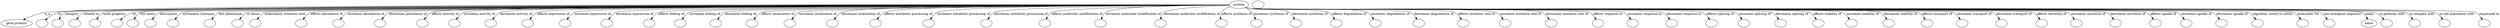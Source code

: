 digraph {
	graph [bb="0,0,9263.6,122"];
	node [label="\N"];
	protein	 [height=0.5,
		label=protein,
		pos="4633,104",
		width=0.97656];
	"gene product"	 [height=0.5,
		pos="56.025,18",
		width=1.5563];
	protein -> "gene product"	 [label=is_a,
		lp="193.3,61",
		pos="e,85.486,33.379 4597.8,103.9 4186,102.67 296.39,90.54 181.47,68 151.21,62.064 118.93,49.028 94.689,37.754"];
	id	 [color=black,
		height=0.5,
		label="",
		pos="157.03,18",
		width=0.75];
	protein -> id	 [color=black,
		label=id,
		lp="244.47,61",
		pos="e,174.04,32.368 4597.6,103.98 4187.5,103.67 349.18,99.969 238.14,68 217.8,62.147 197.54,49.662 182.36,38.633",
		style=solid];
	category	 [color=black,
		height=0.5,
		label="",
		pos="229.03,18",
		width=0.75];
	protein -> category	 [color=black,
		label=category,
		lp="295.12,61",
		pos="e,238.18,35.327 4597.7,103.91 4186.6,102.88 322.7,92.502 270.83,68 259.87,62.819 250.75,53.212 243.87,43.792",
		style=solid];
	"related to"	 [color=black,
		height=0.5,
		label="",
		pos="301.03,18",
		width=0.75];
	protein -> "related to"	 [color=black,
		label="related to",
		lp="366.26,61",
		pos="e,309.13,35.288 4597.6,103.92 4189.6,102.94 390.08,93.119 339.55,68 329.14,62.825 320.74,53.351 314.48,44.031",
		style=solid];
	"node property"	 [color=black,
		height=0.5,
		label="",
		pos="374.03,18",
		width=0.75];
	protein -> "node property"	 [color=black,
		label="node property",
		lp="452.1,61",
		pos="e,382.23,35.291 4597.6,103.91 4193.4,102.87 462.58,92.579 412.88,68 402.43,62.829 393.97,53.356 387.64,44.036",
		style=solid];
	iri	 [color=black,
		height=0.5,
		label="",
		pos="446.03,18",
		width=0.75];
	protein -> iri	 [color=black,
		label=iri,
		lp="531.25,61",
		pos="e,462.43,32.359 4597.8,103.96 4203.6,103.51 627.98,98.605 524.58,68 504.76,62.131 485.13,49.646 470.46,38.621",
		style=solid];
	"full name"	 [color=black,
		height=0.5,
		label="",
		pos="518.03,18",
		width=0.75];
	protein -> "full name"	 [color=black,
		label="full name",
		lp="584.65,61",
		pos="e,526.52,35.301 4597.6,103.9 4201,102.73 605.83,91.456 557.77,68 547.09,62.787 538.38,53.174 531.87,43.759",
		style=solid];
	description	 [color=black,
		height=0.5,
		label="",
		pos="590.03,18",
		width=0.75];
	protein -> description	 [color=black,
		label=description,
		lp="664.13,61",
		pos="e,599.49,35.334 4597.7,103.88 4205.4,102.57 680.38,90.156 632.82,68 621.72,62.828 612.41,53.222 605.34,43.801",
		style=solid];
	"systematic synonym"	 [color=black,
		height=0.5,
		label="",
		pos="672.03,18",
		width=0.75];
	protein -> "systematic synonym"	 [color=black,
		label="systematic synonym",
		lp="775.99,61",
		pos="e,682.18,34.869 4597.8,103.87 4211,102.41 765,88.823 718.09,68 706.24,62.741 696.08,52.791 688.34,43.144",
		style=solid];
	"has phenotype"	 [color=black,
		height=0.5,
		label="",
		pos="809.03,18",
		width=0.75];
	protein -> "has phenotype"	 [color=black,
		label="has phenotype",
		lp="895.27,61",
		pos="e,819.02,34.863 4597.6,103.86 4217.1,102.31 899.7,88.212 854.55,68 842.78,62.732 832.73,52.782 825.09,43.136",
		style=solid];
	"in taxon"	 [color=black,
		height=0.5,
		label="",
		pos="910.03,18",
		width=0.75];
	protein -> "in taxon"	 [color=black,
		label="in taxon",
		lp="981.77,61",
		pos="e,920.93,34.887 4597.7,103.84 4223.5,102.14 1002.7,86.949 958.53,68 946.2,62.711 935.45,52.617 927.22,42.875",
		style=solid];
	"molecularly interacts with"	 [color=black,
		height=0.5,
		label="",
		pos="982.03,18",
		width=0.75];
	protein -> "molecularly interacts with"	 [color=black,
		label="molecularly interacts with",
		lp="1099.1,61",
		pos="e,991.82,35.34 4597.8,103.85 4227.7,102.21 1068.7,87.685 1025.9,68 1014.5,62.783 1004.9,53.034 997.62,43.52",
		style=solid];
	"affects abundance of"	 [color=black,
		height=0.5,
		label="",
		pos="1149,18",
		width=0.75];
	protein -> "affects abundance of"	 [color=black,
		label="affects abundance of",
		lp="1253.8,61",
		pos="e,1159.3,34.867 4597.8,103.82 4237.4,101.99 1236.5,86.155 1195.5,68 1183.6,62.737 1173.3,52.787 1165.5,43.141",
		style=solid];
	"increases abundance of"	 [color=black,
		height=0.5,
		label="",
		pos="1288,18",
		width=0.75];
	protein -> "increases abundance of"	 [color=black,
		label="increases abundance of",
		lp="1399.9,61",
		pos="e,1298.2,34.863 4597.8,103.81 4245.9,101.86 1373.5,85.46 1334.2,68 1322.3,62.732 1312.2,52.781 1304.4,43.135",
		style=solid];
	"decreases abundance of"	 [color=black,
		height=0.5,
		label="",
		pos="1441,18",
		width=0.75];
	protein -> "decreases abundance of"	 [color=black,
		label="decreases abundance of",
		lp="1553.1,61",
		pos="e,1451.1,34.857 4597.8,103.99 4257.2,103.81 1561.6,101.39 1486.9,68 1475.1,62.725 1465,52.773 1457.2,43.129",
		style=solid];
	"affects activity of"	 [color=black,
		height=0.5,
		label="",
		pos="1596,18",
		width=0.75];
	protein -> "affects activity of"	 [color=black,
		label="affects activity of",
		lp="1691.9,61",
		pos="e,1606.3,34.858 4597.7,103.96 4266.4,103.57 1713.3,99.532 1642.3,68 1630.4,62.726 1620.2,52.775 1612.5,43.13",
		style=solid];
	"increases activity of"	 [color=black,
		height=0.5,
		label="",
		pos="1717,18",
		width=0.75];
	protein -> "increases activity of"	 [color=black,
		label="increases activity of",
		lp="1820,61",
		pos="e,1727.2,34.854 4597.6,103.95 4273.5,103.4 1831.1,98.319 1763.1,68 1751.2,62.721 1741.1,52.768 1733.3,43.124",
		style=solid];
	"decreases activity of"	 [color=black,
		height=0.5,
		label="",
		pos="1852,18",
		width=0.75];
	protein -> "decreases activity of"	 [color=black,
		label="decreases activity of",
		lp="1955.2,61",
		pos="e,1862.1,34.848 4597.8,103.93 4283.1,103.21 1962.4,96.985 1897.7,68 1886,62.713 1875.9,52.76 1868.2,43.117",
		style=solid];
	"affects expression of"	 [color=black,
		height=0.5,
		label="",
		pos="1989,18",
		width=0.75];
	protein -> "affects expression of"	 [color=black,
		label="affects expression of",
		lp="2093.8,61",
		pos="e,1999.3,34.851 4597.7,103.9 4291.5,102.96 2096.8,95.264 2035.4,68 2023.5,62.717 2013.3,52.764 2005.5,43.121",
		style=solid];
	"increases expression of"	 [color=black,
		height=0.5,
		label="",
		pos="2128,18",
		width=0.75];
	protein -> "increases expression of"	 [color=black,
		label="increases expression of",
		lp="2239.9,61",
		pos="e,2138.2,34.845 4597.7,103.87 4301,102.73 2232.1,93.853 2174.2,68 2162.3,62.709 2152.2,52.756 2144.4,43.114",
		style=solid];
	"decreases expression of"	 [color=black,
		height=0.5,
		label="",
		pos="2281,18",
		width=0.75];
	protein -> "decreases expression of"	 [color=black,
		label="decreases expression of",
		lp="2393.1,61",
		pos="e,2291.1,34.838 4597.7,103.84 4311.4,102.46 2381,92.306 2326.9,68 2315.1,62.7 2305,52.745 2297.3,43.104",
		style=solid];
	"affects folding of"	 [color=black,
		height=0.5,
		label="",
		pos="2436,18",
		width=0.75];
	protein -> "affects folding of"	 [color=black,
		label="affects folding of",
		lp="2530.1,61",
		pos="e,2446.1,34.833 4597.5,103.79 4321.7,102.15 2532.2,90.628 2481.9,68 2470.1,62.694 2460,52.737 2452.3,43.098",
		style=solid];
	"increases folding of"	 [color=black,
		height=0.5,
		label="",
		pos="2555,18",
		width=0.75];
	protein -> "increases folding of"	 [color=black,
		label="increases folding of",
		lp="2656.2,61",
		pos="e,2565.1,34.827 4597.8,103.76 4331.7,101.92 2648,89.421 2600.6,68 2588.9,62.685 2578.8,52.728 2571.1,43.09",
		style=solid];
	"decreases folding of"	 [color=black,
		height=0.5,
		label="",
		pos="2688,18",
		width=0.75];
	protein -> "decreases folding of"	 [color=black,
		label="decreases folding of",
		lp="2790.4,61",
		pos="e,2698,34.818 4597.7,103.72 4341.4,101.63 2777.4,88.065 2733.3,68 2721.6,62.674 2711.6,52.715 2704,43.079",
		style=solid];
	"affects localization of"	 [color=black,
		height=0.5,
		label="",
		pos="2824,18",
		width=0.75];
	protein -> "affects localization of"	 [color=black,
		label="affects localization of",
		lp="2929.5,61",
		pos="e,2833.9,34.809 4597.9,103.67 4352.9,101.31 2909.8,86.668 2869,68 2857.3,62.662 2847.4,52.702 2839.9,43.067",
		style=solid];
	"increases localization of"	 [color=black,
		height=0.5,
		label="",
		pos="2968,18",
		width=0.75];
	protein -> "increases localization of"	 [color=black,
		label="increases localization of",
		lp="3080.7,61",
		pos="e,2977.8,34.799 4597.8,103.6 4364.5,100.94 3050,85.158 3012.8,68 3001.1,62.649 2991.3,52.686 2983.8,43.054",
		style=solid];
	"decreases localization of"	 [color=black,
		height=0.5,
		label="",
		pos="3126,18",
		width=0.75];
	protein -> "decreases localization of"	 [color=black,
		label="decreases localization of",
		lp="3239.8,61",
		pos="e,3136,35.279 4597.6,103.93 4380.5,103.37 3237.1,98.964 3170.4,68 3159,62.707 3149.3,52.946 3141.9,43.444",
		style=solid];
	"affects metabolic processing of"	 [color=black,
		height=0.5,
		label="",
		pos="3287,18",
		width=0.75];
	protein -> "affects metabolic processing of"	 [color=black,
		label="affects metabolic processing of",
		lp="3417.2,61",
		pos="e,3296.5,35.25 4597.6,103.83 4394.8,102.77 3388.5,96.074 3329.7,68 3318.7,62.724 3309.4,53.101 3302.3,43.696",
		style=solid];
	"increases metabolic processing of"	 [color=black,
		height=0.5,
		label="",
		pos="3484,18",
		width=0.75];
	protein -> "increases metabolic processing of"	 [color=black,
		label="increases metabolic processing of",
		lp="3620.3,61",
		pos="e,3493.1,35.217 4597.6,103.66 4413.9,101.82 3574.7,92.107 3525.5,68 3514.6,62.683 3505.6,53.053 3498.8,43.653",
		style=solid];
	"decreases metabolic processing of"	 [color=black,
		height=0.5,
		label="",
		pos="3696,18",
		width=0.75];
	protein -> "decreases metabolic processing of"	 [color=black,
		label="decreases metabolic processing of",
		lp="3830.5,61",
		pos="e,3704.3,35.645 4597.9,103.43 4436.5,100.69 3773.1,88.247 3734.2,68 3724,62.732 3715.8,53.424 3709.6,44.256",
		style=solid];
	"affects molecular modification of"	 [color=black,
		height=0.5,
		label="",
		pos="3910,18",
		width=0.75];
	protein -> "affects molecular modification of"	 [color=black,
		label="affects molecular modification of",
		lp="4037,61",
		pos="e,3916.7,35.533 4597.6,103.04 4460.7,99.193 3971.7,84.377 3943.1,68 3933.8,62.71 3926.7,53.649 3921.4,44.682",
		style=solid];
	"increases molecular modification of"	 [color=black,
		height=0.5,
		label="",
		pos="4119,18",
		width=0.75];
	protein -> "increases molecular modification of"	 [color=black,
		label="increases molecular modification of",
		lp="4245.1,61",
		pos="e,4123.4,35.831 4597.7,103.37 4491.8,101.21 4182.3,92.81 4144.8,68 4136.8,62.678 4131.1,54.015 4127.1,45.383",
		style=solid];
	"decreases molecular modification of"	 [color=black,
		height=0.5,
		label="",
		pos="4342,18",
		width=0.75];
	protein -> "decreases molecular modification of"	 [color=black,
		label="decreases molecular modification of",
		lp="4460.3,61",
		pos="e,4343.3,36.414 4598.1,101.49 4528.3,96.177 4376.7,83.04 4358.5,68 4351.9,62.531 4347.9,54.352 4345.5,46.186",
		style=solid];
	"affects synthesis of"	 [color=black,
		height=0.5,
		label="",
		pos="4568,18",
		width=0.75];
	protein -> "affects synthesis of"	 [color=black,
		label="affects synthesis of",
		lp="4622.6,61",
		pos="e,4564.2,35.846 4602.7,94.58 4589.9,88.987 4576.4,80.482 4569,68 4565,61.442 4563.7,53.485 4563.6,45.865",
		style=solid];
	"increases synthesis of"	 [color=black,
		height=0.5,
		label="",
		pos="4698,18",
		width=0.75];
	protein -> "increases synthesis of"	 [color=black,
		label="increases synthesis of",
		lp="4745.7,61",
		pos="e,4692.5,35.72 4654.1,89.56 4661.7,83.556 4669.9,76.097 4676,68 4681.2,61.175 4685.4,52.969 4688.7,45.197",
		style=solid];
	"decreases synthesis of"	 [color=black,
		height=0.5,
		label="",
		pos="4842,18",
		width=0.75];
	protein -> "decreases synthesis of"	 [color=black,
		label="decreases synthesis of",
		lp="4885.8,61",
		pos="e,4835.3,35.689 4659.6,91.851 4665.3,89.632 4671.3,87.536 4677,86 4734.6,70.583 4759.7,100.09 4810,68 4818.8,62.404 4825.6,53.448 \
4830.7,44.651",
		style=solid];
	"affects degradation of"	 [color=black,
		height=0.5,
		label="",
		pos="4989,18",
		width=0.75];
	protein -> "affects degradation of"	 [color=black,
		label="affects degradation of",
		lp="5028.9,61",
		pos="e,4981,35.526 4659.1,91.725 4664.9,89.457 4671.1,87.374 4677,86 4736.7,72.227 4898.3,97.336 4952,68 4961.8,62.646 4969.8,53.448 \
4975.7,44.39",
		style=solid];
	"increases degradation of"	 [color=black,
		height=0.5,
		label="",
		pos="5134,18",
		width=0.75];
	protein -> "increases degradation of"	 [color=black,
		label="increases degradation of",
		lp="5180,61",
		pos="e,5125.4,35.157 4659.1,91.625 4664.9,89.363 4671.1,87.307 4677,86 4722.3,76.073 5052.7,88.987 5094,68 5104.7,62.608 5113.4,52.966 \
5120,43.578",
		style=solid];
	"decreases degradation of"	 [color=black,
		height=0.5,
		label="",
		pos="5293,18",
		width=0.75];
	protein -> "decreases degradation of"	 [color=black,
		label="decreases degradation of",
		lp="5339.2,61",
		pos="e,5284.1,35.217 4659.1,91.571 4664.9,89.313 4671.1,87.272 4677,86 4739.5,72.687 5194.7,96.242 5252,68 5262.8,62.684 5271.8,53.054 \
5278.5,43.654",
		style=solid];
	"affects mutation rate of"	 [color=black,
		height=0.5,
		label="",
		pos="5454,18",
		width=0.75];
	protein -> "affects mutation rate of"	 [color=black,
		label="affects mutation rate of",
		lp="5496,61",
		pos="e,5444.8,35.257 4659.1,91.54 4664.8,89.284 4671,87.252 4677,86 4757,69.258 5338.4,103.41 5412,68 5423,62.733 5432.1,53.111 5439,\
43.704",
		style=solid];
	"increases mutation rate of"	 [color=black,
		height=0.5,
		label="",
		pos="5607,18",
		width=0.75];
	protein -> "increases mutation rate of"	 [color=black,
		label="increases mutation rate of",
		lp="5656.1,61",
		pos="e,5597.8,35.276 4659.1,91.521 4664.8,89.266 4671,87.239 4677,86 4725.3,75.989 5520.5,89.294 5565,68 5576,62.756 5585.1,53.138 5592.1,\
43.728",
		style=solid];
	"decreases mutation rate of"	 [color=black,
		height=0.5,
		label="",
		pos="5774,18",
		width=0.75];
	protein -> "decreases mutation rate of"	 [color=black,
		label="decreases mutation rate of",
		lp="5824.3,61",
		pos="e,5764.8,35.29 4659.1,91.507 4664.8,89.252 4671,87.229 4677,86 4734.4,74.2 5679.1,93.212 5732,68 5743,62.774 5752.1,53.158 5759.1,\
43.746",
		style=solid];
	"affects response to"	 [color=black,
		height=0.5,
		label="",
		pos="5944,18",
		width=0.75];
	protein -> "affects response to"	 [color=black,
		label="affects response to",
		lp="5973,61",
		pos="e,5934.8,35.3 4659,91.496 4664.8,89.242 4671,87.222 4677,86 4743.7,72.378 5840.5,97.201 5902,68 5913,62.787 5922.1,53.173 5929.1,\
43.759",
		style=solid];
	"increases response to"	 [color=black,
		height=0.5,
		label="",
		pos="6071,18",
		width=0.75];
	protein -> "increases response to"	 [color=black,
		label="increases response to",
		lp="6107.1,61",
		pos="e,6061.8,35.307 4659,91.49 4664.8,89.236 4671,87.218 4677,86 4750.6,71.016 5961.1,100.18 6029,68 6040,62.794 6049.2,53.182 6056.1,\
43.766",
		style=solid];
	"decreases response to"	 [color=black,
		height=0.5,
		label="",
		pos="6212,18",
		width=0.75];
	protein -> "decreases response to"	 [color=black,
		label="decreases response to",
		lp="6249.3,61",
		pos="e,6202.8,35.312 4659,91.484 4664.8,89.231 4671,87.214 4677,86 4758.3,69.505 6095.1,103.49 6170,68 6181,62.801 6190.2,53.19 6197.1,\
43.773",
		style=solid];
	"affects splicing of"	 [color=black,
		height=0.5,
		label="",
		pos="6356,18",
		width=0.75];
	protein -> "affects splicing of"	 [color=black,
		label="affects splicing of",
		lp="6383.1,61",
		pos="e,6346.8,35.317 4659,91.479 4664.8,89.226 4671,87.211 4677,86 4721.6,76.981 6272.9,87.434 6314,68 6325,62.807 6334.2,53.197 6341.1,\
43.779",
		style=solid];
	"increases splicing of"	 [color=black,
		height=0.5,
		label="",
		pos="6479,18",
		width=0.75];
	protein -> "increases splicing of"	 [color=black,
		label="increases splicing of",
		lp="6513.2,61",
		pos="e,6469.8,35.32 4659,91.476 4664.8,89.223 4671,87.209 4677,86 4724.9,76.322 6392.8,88.877 6437,68 6448,62.811 6457.2,53.202 6464.1,\
43.784",
		style=solid];
	"decreases splicing of"	 [color=black,
		height=0.5,
		label="",
		pos="6616,18",
		width=0.75];
	protein -> "decreases splicing of"	 [color=black,
		label="decreases splicing of",
		lp="6651.3,61",
		pos="e,6606.8,35.323 4659,91.472 4664.8,89.22 4671,87.207 4677,86 4728.7,75.587 6526.4,90.484 6574,68 6585,62.815 6594.2,53.207 6601.1,\
43.788",
		style=solid];
	"affects stability of"	 [color=black,
		height=0.5,
		label="",
		pos="6756,18",
		width=0.75];
	protein -> "affects stability of"	 [color=black,
		label="affects stability of",
		lp="6783.4,61",
		pos="e,6746.8,35.326 4659,91.469 4664.8,89.217 4671,87.205 4677,86 4732.5,74.837 6662.8,92.127 6714,68 6725,62.819 6734.2,53.211 6741.1,\
43.791",
		style=solid];
	"increases stability of"	 [color=black,
		height=0.5,
		label="",
		pos="6880,18",
		width=0.75];
	protein -> "increases stability of"	 [color=black,
		label="increases stability of",
		lp="6914.6,61",
		pos="e,6870.8,35.329 4659,91.467 4664.8,89.215 4671,87.203 4677,86 4735.9,74.173 6783.7,93.582 6838,68 6849,62.822 6858.2,53.214 6865.1,\
43.794",
		style=solid];
	"decreases stability of"	 [color=black,
		height=0.5,
		label="",
		pos="7018,18",
		width=0.75];
	protein -> "decreases stability of"	 [color=black,
		label="decreases stability of",
		lp="7053.7,61",
		pos="e,7008.8,35.331 4659,91.465 4664.8,89.213 4671,87.202 4677,86 4739.6,73.433 6918.2,95.201 6976,68 6987,62.824 6996.2,53.217 7003.1,\
43.797",
		style=solid];
	"affects transport of"	 [color=black,
		height=0.5,
		label="",
		pos="7158,18",
		width=0.75];
	protein -> "affects transport of"	 [color=black,
		label="affects transport of",
		lp="7187.8,61",
		pos="e,7148.8,35.333 4659,91.463 4664.8,89.211 4671,87.2 4677,86 4743.5,72.683 7054.7,96.843 7116,68 7127,62.827 7136.2,53.22 7143.1,\
43.8",
		style=solid];
	"increases transport of"	 [color=black,
		height=0.5,
		label="",
		pos="7286,18",
		width=0.75];
	protein -> "increases transport of"	 [color=black,
		label="increases transport of",
		lp="7322.9,61",
		pos="e,7276.8,35.334 4659,91.461 4664.8,89.209 4671,87.199 4677,86 4746.9,71.997 7179.5,98.345 7244,68 7255,62.829 7264.2,53.223 7271.1,\
43.802",
		style=solid];
	"decreases transport of"	 [color=black,
		height=0.5,
		label="",
		pos="7429,18",
		width=0.75];
	protein -> "decreases transport of"	 [color=black,
		label="decreases transport of",
		lp="7467.1,61",
		pos="e,7419.8,35.336 4659,91.46 4664.8,89.208 4671,87.198 4677,86 4750.8,71.23 7318.9,100.02 7387,68 7398,62.831 7407.2,53.225 7414.1,\
43.804",
		style=solid];
	"affects secretion of"	 [color=black,
		height=0.5,
		label="",
		pos="7574,18",
		width=0.75];
	protein -> "affects secretion of"	 [color=black,
		label="affects secretion of",
		lp="7604.2,61",
		pos="e,7564.8,35.337 4659,91.458 4664.8,89.206 4671,87.197 4677,86 4754.8,70.453 7460.2,101.72 7532,68 7543,62.833 7552.2,53.227 7559.1,\
43.806",
		style=solid];
	"increases secretion of"	 [color=black,
		height=0.5,
		label="",
		pos="7703,18",
		width=0.75];
	protein -> "increases secretion of"	 [color=black,
		label="increases secretion of",
		lp="7740.3,61",
		pos="e,7693.8,35.339 4659,91.457 4664.8,89.205 4671,87.196 4677,86 4758.3,69.762 7586,103.24 7661,68 7672,62.834 7681.2,53.229 7688.1,\
43.807",
		style=solid];
	"decreases secretion of"	 [color=black,
		height=0.5,
		label="",
		pos="7846,18",
		width=0.75];
	protein -> "decreases secretion of"	 [color=black,
		label="decreases secretion of",
		lp="7884.4,61",
		pos="e,7836.8,35.34 4659,91.456 4664.8,89.204 4671,87.196 4677,86 4762.2,68.995 7725.4,104.92 7804,68 7815,62.836 7824.2,53.231 7831.1,\
43.809",
		style=solid];
	"affects uptake of"	 [color=black,
		height=0.5,
		label="",
		pos="7992,18",
		width=0.75];
	protein -> "affects uptake of"	 [color=black,
		label="affects uptake of",
		lp="8015.5,61",
		pos="e,7982.8,35.341 4659,91.454 4664.8,89.203 4671,87.195 4677,86 4766.2,68.213 7867.7,106.63 7950,68 7961,62.837 7970.2,53.232 7977.1,\
43.81",
		style=solid];
	"increases uptake of"	 [color=black,
		height=0.5,
		label="",
		pos="8108,18",
		width=0.75];
	protein -> "increases uptake of"	 [color=black,
		label="increases uptake of",
		lp="8138.7,61",
		pos="e,8098.8,35.342 4659,91.453 4664.8,89.202 4671,87.194 4677,86 4723.2,76.796 8023.4,87.995 8066,68 8077,62.838 8086.2,53.233 8093.1,\
43.811",
		style=solid];
	"decreases uptake of"	 [color=black,
		height=0.5,
		label="",
		pos="8238,18",
		width=0.75];
	protein -> "decreases uptake of"	 [color=black,
		label="decreases uptake of",
		lp="8269.8,61",
		pos="e,8228.8,35.343 4659,91.453 4664.8,89.201 4671,87.194 4677,86 4725,76.447 8151.8,88.757 8196,68 8207,62.839 8216.2,53.235 8223.1,\
43.812",
		style=solid];
	"regulates, entity to entity"	 [color=black,
		height=0.5,
		label="",
		pos="8371,18",
		width=0.75];
	protein -> "regulates, entity to entity"	 [color=black,
		label="regulates, entity to entity",
		lp="8417.6,61",
		pos="e,8361.8,35.344 4659,91.452 4664.8,89.201 4671,87.193 4677,86 4726.8,76.091 8283.1,89.537 8329,68 8340,62.84 8349.2,53.236 8356.1,\
43.813",
		style=solid];
	"biomarker for"	 [color=black,
		height=0.5,
		label="",
		pos="8533,18",
		width=0.75];
	protein -> "biomarker for"	 [color=black,
		label="biomarker for",
		lp="8548.7,61",
		pos="e,8523.8,35.345 4659,91.451 4664.8,89.2 4671,87.193 4677,86 4729,75.657 8443.1,90.488 8491,68 8502,62.841 8511.2,53.237 8518.1,43.814",
		style=solid];
	"has biological sequence"	 [color=black,
		height=0.5,
		label="",
		pos="8633,18",
		width=0.75];
	protein -> "has biological sequence"	 [color=black,
		label="has biological sequence",
		lp="8676.5,61",
		pos="e,8623.8,35.345 4659,91.45 4664.8,89.199 4671,87.192 4677,86 4730.3,75.389 8541.8,91.074 8591,68 8602,62.842 8611.2,53.238 8618.1,\
43.815",
		style=solid];
	name	 [height=0.5,
		pos="8778,18",
		width=0.81271];
	protein -> name	 [color=black,
		label=name,
		lp="8777.2,61",
		pos="e,8772.2,35.69 4658.6,91.632 4664.5,89.307 4670.9,87.224 4677,86 4732.5,74.971 8697.7,95.601 8747,68 8756.2,62.892 8762.9,53.868 \
8767.8,44.879",
		style=solid];
	"in pathway with"	 [color=black,
		height=0.5,
		label="",
		pos="8852,18",
		width=0.75];
	protein -> "in pathway with"	 [color=black,
		label="in pathway with",
		lp="8864.1,61",
		pos="e,8839.3,34.474 4658.6,91.632 4664.5,89.307 4670.9,87.224 4677,86 4789.2,63.679 8689.2,109.01 8796,68 8810,62.639 8822.7,52.038 \
8832.4,41.972",
		style=solid];
	"in complex with"	 [color=black,
		height=0.5,
		label="",
		pos="8955,18",
		width=0.75];
	protein -> "in complex with"	 [color=black,
		label="in complex with",
		lp="8977.5,61",
		pos="e,8945.8,35.347 4658.6,91.632 4664.5,89.307 4670.9,87.223 4677,86 4734.7,74.526 8859.8,92.963 8913,68 8924,62.844 8933.2,53.24 8940.1,\
43.817",
		style=solid];
	"in cell population with"	 [color=black,
		height=0.5,
		label="",
		pos="9069,18",
		width=0.75];
	protein -> "in cell population with"	 [color=black,
		label="in cell population with",
		lp="9109.2,61",
		pos="e,9059.8,35.347 4658.6,91.631 4664.5,89.306 4670.9,87.223 4677,86 4736.3,74.22 8972.3,93.632 9027,68 9038,62.845 9047.2,53.241 9054.1,\
43.818",
		style=solid];
	"expressed in"	 [color=black,
		height=0.5,
		label="",
		pos="9218,18",
		width=0.75];
	protein -> "expressed in"	 [color=black,
		label="expressed in",
		lp="9228.8,61",
		pos="e,9208.8,35.348 4658.6,91.631 4664.5,89.306 4670.9,87.223 4677,86 4738.3,73.821 9119.4,94.506 9176,68 9187,62.845 9196.2,53.242 \
9203.1,43.818",
		style=solid];
	"macromolecular machine name"	 [color=black,
		height=0.5,
		label="",
		pos="4713,104",
		width=0.75];
}
